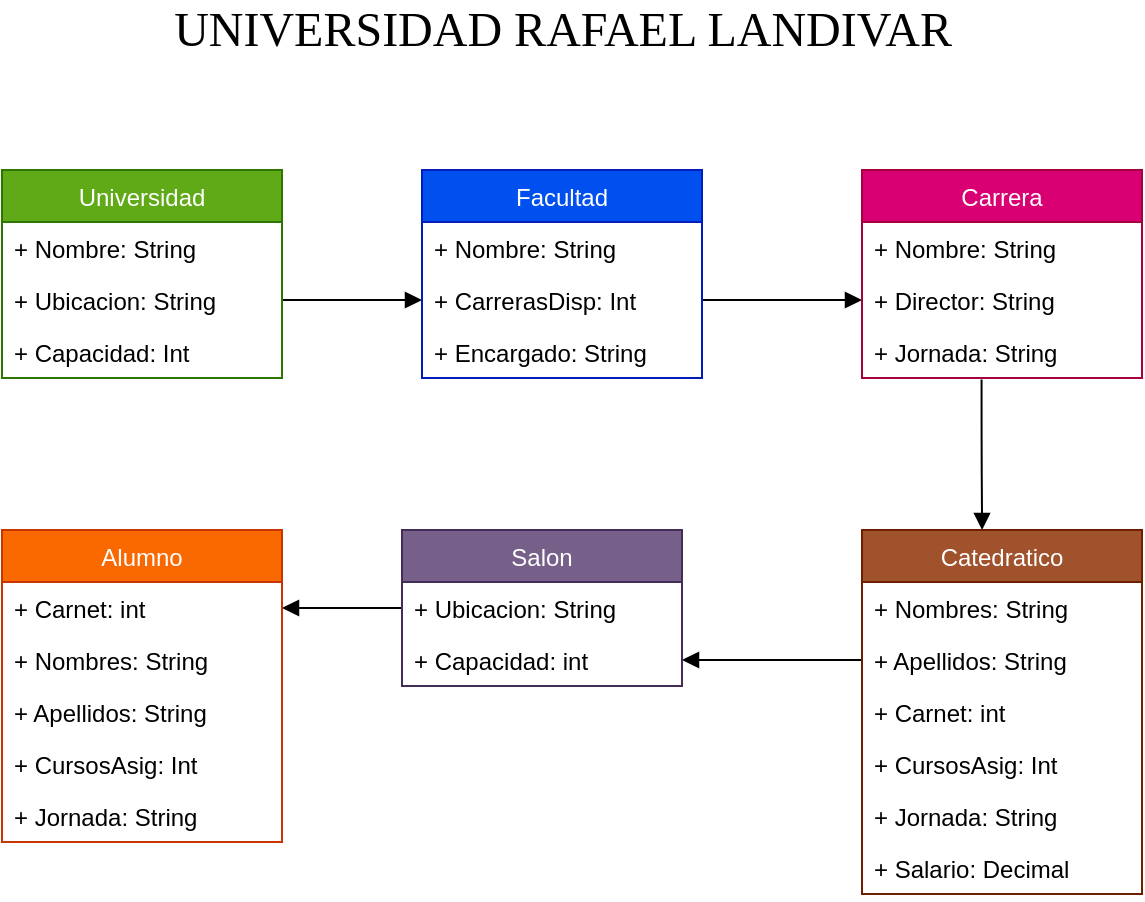 <mxfile version="13.6.2" type="device"><diagram id="vCvsnKbjvj6rSGK4veKT" name="Page-1"><mxGraphModel dx="918" dy="543" grid="1" gridSize="10" guides="1" tooltips="1" connect="1" arrows="1" fold="1" page="1" pageScale="1" pageWidth="850" pageHeight="1100" math="0" shadow="0"><root><mxCell id="0"/><mxCell id="1" parent="0"/><mxCell id="ETeorCqmBgxdm-C2sXIj-33" value="" style="endArrow=block;endFill=1;html=1;edgeStyle=orthogonalEdgeStyle;align=left;verticalAlign=top;entryX=0.429;entryY=0;entryDx=0;entryDy=0;entryPerimeter=0;exitX=0.427;exitY=1.029;exitDx=0;exitDy=0;exitPerimeter=0;" edge="1" parent="1" source="ETeorCqmBgxdm-C2sXIj-12" target="ETeorCqmBgxdm-C2sXIj-13"><mxGeometry x="0.001" y="43" relative="1" as="geometry"><mxPoint x="570" y="440" as="sourcePoint"/><mxPoint x="730" y="440" as="targetPoint"/><mxPoint x="-3" y="-15" as="offset"/></mxGeometry></mxCell><mxCell id="ETeorCqmBgxdm-C2sXIj-35" value="" style="endArrow=block;endFill=1;html=1;edgeStyle=orthogonalEdgeStyle;align=left;verticalAlign=top;entryX=0;entryY=0.5;entryDx=0;entryDy=0;exitX=1;exitY=0.5;exitDx=0;exitDy=0;" edge="1" parent="1" source="ETeorCqmBgxdm-C2sXIj-7" target="ETeorCqmBgxdm-C2sXIj-11"><mxGeometry x="0.001" y="43" relative="1" as="geometry"><mxPoint x="480.0" y="400.004" as="sourcePoint"/><mxPoint x="480.28" y="475.25" as="targetPoint"/><mxPoint x="-3" y="-15" as="offset"/></mxGeometry></mxCell><mxCell id="ETeorCqmBgxdm-C2sXIj-36" value="" style="endArrow=block;endFill=1;html=1;edgeStyle=orthogonalEdgeStyle;align=left;verticalAlign=top;entryX=0;entryY=0.5;entryDx=0;entryDy=0;exitX=1;exitY=0.5;exitDx=0;exitDy=0;" edge="1" parent="1" source="ETeorCqmBgxdm-C2sXIj-3" target="ETeorCqmBgxdm-C2sXIj-7"><mxGeometry x="0.001" y="43" relative="1" as="geometry"><mxPoint x="220" y="480" as="sourcePoint"/><mxPoint x="390" y="480" as="targetPoint"/><mxPoint x="-3" y="-15" as="offset"/></mxGeometry></mxCell><mxCell id="ETeorCqmBgxdm-C2sXIj-37" value="" style="endArrow=block;endFill=1;html=1;edgeStyle=orthogonalEdgeStyle;align=left;verticalAlign=top;entryX=1;entryY=0.5;entryDx=0;entryDy=0;exitX=0;exitY=0.5;exitDx=0;exitDy=0;" edge="1" parent="1" source="ETeorCqmBgxdm-C2sXIj-15" target="ETeorCqmBgxdm-C2sXIj-23"><mxGeometry x="0.001" y="43" relative="1" as="geometry"><mxPoint x="440" y="405" as="sourcePoint"/><mxPoint x="610" y="405" as="targetPoint"/><mxPoint x="-3" y="-15" as="offset"/></mxGeometry></mxCell><mxCell id="ETeorCqmBgxdm-C2sXIj-38" value="" style="endArrow=block;endFill=1;html=1;edgeStyle=orthogonalEdgeStyle;align=left;verticalAlign=top;entryX=1;entryY=0.5;entryDx=0;entryDy=0;exitX=0;exitY=0.5;exitDx=0;exitDy=0;" edge="1" parent="1" source="ETeorCqmBgxdm-C2sXIj-22" target="ETeorCqmBgxdm-C2sXIj-18"><mxGeometry x="0.001" y="43" relative="1" as="geometry"><mxPoint x="230" y="405" as="sourcePoint"/><mxPoint x="300" y="405" as="targetPoint"/><mxPoint x="-3" y="-15" as="offset"/></mxGeometry></mxCell><mxCell id="ETeorCqmBgxdm-C2sXIj-1" value="Universidad" style="swimlane;fontStyle=0;childLayout=stackLayout;horizontal=1;startSize=26;fillColor=#60a917;horizontalStack=0;resizeParent=1;resizeParentMax=0;resizeLast=0;collapsible=1;marginBottom=0;strokeColor=#2D7600;fontColor=#ffffff;" vertex="1" parent="1"><mxGeometry x="80" y="330" width="140" height="104" as="geometry"><mxRectangle x="110" y="70" width="100" height="26" as="alternateBounds"/></mxGeometry></mxCell><mxCell id="ETeorCqmBgxdm-C2sXIj-2" value="+ Nombre: String" style="text;strokeColor=none;fillColor=none;align=left;verticalAlign=top;spacingLeft=4;spacingRight=4;overflow=hidden;rotatable=0;points=[[0,0.5],[1,0.5]];portConstraint=eastwest;" vertex="1" parent="ETeorCqmBgxdm-C2sXIj-1"><mxGeometry y="26" width="140" height="26" as="geometry"/></mxCell><mxCell id="ETeorCqmBgxdm-C2sXIj-3" value="+ Ubicacion: String" style="text;strokeColor=none;fillColor=none;align=left;verticalAlign=top;spacingLeft=4;spacingRight=4;overflow=hidden;rotatable=0;points=[[0,0.5],[1,0.5]];portConstraint=eastwest;" vertex="1" parent="ETeorCqmBgxdm-C2sXIj-1"><mxGeometry y="52" width="140" height="26" as="geometry"/></mxCell><mxCell id="ETeorCqmBgxdm-C2sXIj-4" value="+ Capacidad: Int" style="text;strokeColor=none;fillColor=none;align=left;verticalAlign=top;spacingLeft=4;spacingRight=4;overflow=hidden;rotatable=0;points=[[0,0.5],[1,0.5]];portConstraint=eastwest;" vertex="1" parent="ETeorCqmBgxdm-C2sXIj-1"><mxGeometry y="78" width="140" height="26" as="geometry"/></mxCell><mxCell id="ETeorCqmBgxdm-C2sXIj-5" value="Facultad" style="swimlane;fontStyle=0;childLayout=stackLayout;horizontal=1;startSize=26;fillColor=#0050ef;horizontalStack=0;resizeParent=1;resizeParentMax=0;resizeLast=0;collapsible=1;marginBottom=0;strokeColor=#001DBC;fontColor=#ffffff;" vertex="1" parent="1"><mxGeometry x="290" y="330" width="140" height="104" as="geometry"/></mxCell><mxCell id="ETeorCqmBgxdm-C2sXIj-6" value="+ Nombre: String" style="text;strokeColor=none;fillColor=none;align=left;verticalAlign=top;spacingLeft=4;spacingRight=4;overflow=hidden;rotatable=0;points=[[0,0.5],[1,0.5]];portConstraint=eastwest;" vertex="1" parent="ETeorCqmBgxdm-C2sXIj-5"><mxGeometry y="26" width="140" height="26" as="geometry"/></mxCell><mxCell id="ETeorCqmBgxdm-C2sXIj-7" value="+ CarrerasDisp: Int" style="text;strokeColor=none;fillColor=none;align=left;verticalAlign=top;spacingLeft=4;spacingRight=4;overflow=hidden;rotatable=0;points=[[0,0.5],[1,0.5]];portConstraint=eastwest;" vertex="1" parent="ETeorCqmBgxdm-C2sXIj-5"><mxGeometry y="52" width="140" height="26" as="geometry"/></mxCell><mxCell id="ETeorCqmBgxdm-C2sXIj-8" value="+ Encargado: String" style="text;strokeColor=none;fillColor=none;align=left;verticalAlign=top;spacingLeft=4;spacingRight=4;overflow=hidden;rotatable=0;points=[[0,0.5],[1,0.5]];portConstraint=eastwest;" vertex="1" parent="ETeorCqmBgxdm-C2sXIj-5"><mxGeometry y="78" width="140" height="26" as="geometry"/></mxCell><mxCell id="ETeorCqmBgxdm-C2sXIj-21" value="Salon" style="swimlane;fontStyle=0;childLayout=stackLayout;horizontal=1;startSize=26;fillColor=#76608a;horizontalStack=0;resizeParent=1;resizeParentMax=0;resizeLast=0;collapsible=1;marginBottom=0;strokeColor=#432D57;fontColor=#ffffff;" vertex="1" parent="1"><mxGeometry x="280" y="510" width="140" height="78" as="geometry"/></mxCell><mxCell id="ETeorCqmBgxdm-C2sXIj-22" value="+ Ubicacion: String" style="text;strokeColor=none;fillColor=none;align=left;verticalAlign=top;spacingLeft=4;spacingRight=4;overflow=hidden;rotatable=0;points=[[0,0.5],[1,0.5]];portConstraint=eastwest;" vertex="1" parent="ETeorCqmBgxdm-C2sXIj-21"><mxGeometry y="26" width="140" height="26" as="geometry"/></mxCell><mxCell id="ETeorCqmBgxdm-C2sXIj-23" value="+ Capacidad: int" style="text;strokeColor=none;fillColor=none;align=left;verticalAlign=top;spacingLeft=4;spacingRight=4;overflow=hidden;rotatable=0;points=[[0,0.5],[1,0.5]];portConstraint=eastwest;" vertex="1" parent="ETeorCqmBgxdm-C2sXIj-21"><mxGeometry y="52" width="140" height="26" as="geometry"/></mxCell><mxCell id="ETeorCqmBgxdm-C2sXIj-17" value="Alumno" style="swimlane;fontStyle=0;childLayout=stackLayout;horizontal=1;startSize=26;fillColor=#fa6800;horizontalStack=0;resizeParent=1;resizeParentMax=0;resizeLast=0;collapsible=1;marginBottom=0;strokeColor=#C73500;fontColor=#ffffff;" vertex="1" parent="1"><mxGeometry x="80" y="510" width="140" height="156" as="geometry"/></mxCell><mxCell id="ETeorCqmBgxdm-C2sXIj-18" value="+ Carnet: int" style="text;strokeColor=none;fillColor=none;align=left;verticalAlign=top;spacingLeft=4;spacingRight=4;overflow=hidden;rotatable=0;points=[[0,0.5],[1,0.5]];portConstraint=eastwest;" vertex="1" parent="ETeorCqmBgxdm-C2sXIj-17"><mxGeometry y="26" width="140" height="26" as="geometry"/></mxCell><mxCell id="ETeorCqmBgxdm-C2sXIj-19" value="+ Nombres: String" style="text;strokeColor=none;fillColor=none;align=left;verticalAlign=top;spacingLeft=4;spacingRight=4;overflow=hidden;rotatable=0;points=[[0,0.5],[1,0.5]];portConstraint=eastwest;" vertex="1" parent="ETeorCqmBgxdm-C2sXIj-17"><mxGeometry y="52" width="140" height="26" as="geometry"/></mxCell><mxCell id="ETeorCqmBgxdm-C2sXIj-20" value="+ Apellidos: String" style="text;strokeColor=none;fillColor=none;align=left;verticalAlign=top;spacingLeft=4;spacingRight=4;overflow=hidden;rotatable=0;points=[[0,0.5],[1,0.5]];portConstraint=eastwest;" vertex="1" parent="ETeorCqmBgxdm-C2sXIj-17"><mxGeometry y="78" width="140" height="26" as="geometry"/></mxCell><mxCell id="ETeorCqmBgxdm-C2sXIj-28" value="+ CursosAsig: Int" style="text;strokeColor=none;fillColor=none;align=left;verticalAlign=top;spacingLeft=4;spacingRight=4;overflow=hidden;rotatable=0;points=[[0,0.5],[1,0.5]];portConstraint=eastwest;" vertex="1" parent="ETeorCqmBgxdm-C2sXIj-17"><mxGeometry y="104" width="140" height="26" as="geometry"/></mxCell><mxCell id="ETeorCqmBgxdm-C2sXIj-29" value="+ Jornada: String" style="text;strokeColor=none;fillColor=none;align=left;verticalAlign=top;spacingLeft=4;spacingRight=4;overflow=hidden;rotatable=0;points=[[0,0.5],[1,0.5]];portConstraint=eastwest;" vertex="1" parent="ETeorCqmBgxdm-C2sXIj-17"><mxGeometry y="130" width="140" height="26" as="geometry"/></mxCell><mxCell id="ETeorCqmBgxdm-C2sXIj-9" value="Carrera" style="swimlane;fontStyle=0;childLayout=stackLayout;horizontal=1;startSize=26;fillColor=#d80073;horizontalStack=0;resizeParent=1;resizeParentMax=0;resizeLast=0;collapsible=1;marginBottom=0;strokeColor=#A50040;fontColor=#ffffff;" vertex="1" parent="1"><mxGeometry x="510" y="330" width="140" height="104" as="geometry"/></mxCell><mxCell id="ETeorCqmBgxdm-C2sXIj-10" value="+ Nombre: String" style="text;strokeColor=none;fillColor=none;align=left;verticalAlign=top;spacingLeft=4;spacingRight=4;overflow=hidden;rotatable=0;points=[[0,0.5],[1,0.5]];portConstraint=eastwest;" vertex="1" parent="ETeorCqmBgxdm-C2sXIj-9"><mxGeometry y="26" width="140" height="26" as="geometry"/></mxCell><mxCell id="ETeorCqmBgxdm-C2sXIj-11" value="+ Director: String" style="text;strokeColor=none;fillColor=none;align=left;verticalAlign=top;spacingLeft=4;spacingRight=4;overflow=hidden;rotatable=0;points=[[0,0.5],[1,0.5]];portConstraint=eastwest;" vertex="1" parent="ETeorCqmBgxdm-C2sXIj-9"><mxGeometry y="52" width="140" height="26" as="geometry"/></mxCell><mxCell id="ETeorCqmBgxdm-C2sXIj-12" value="+ Jornada: String" style="text;strokeColor=none;fillColor=none;align=left;verticalAlign=top;spacingLeft=4;spacingRight=4;overflow=hidden;rotatable=0;points=[[0,0.5],[1,0.5]];portConstraint=eastwest;" vertex="1" parent="ETeorCqmBgxdm-C2sXIj-9"><mxGeometry y="78" width="140" height="26" as="geometry"/></mxCell><mxCell id="ETeorCqmBgxdm-C2sXIj-13" value="Catedratico" style="swimlane;fontStyle=0;childLayout=stackLayout;horizontal=1;startSize=26;fillColor=#a0522d;horizontalStack=0;resizeParent=1;resizeParentMax=0;resizeLast=0;collapsible=1;marginBottom=0;strokeColor=#6D1F00;fontColor=#ffffff;" vertex="1" parent="1"><mxGeometry x="510" y="510" width="140" height="182" as="geometry"/></mxCell><mxCell id="ETeorCqmBgxdm-C2sXIj-14" value="+ Nombres: String" style="text;strokeColor=none;fillColor=none;align=left;verticalAlign=top;spacingLeft=4;spacingRight=4;overflow=hidden;rotatable=0;points=[[0,0.5],[1,0.5]];portConstraint=eastwest;" vertex="1" parent="ETeorCqmBgxdm-C2sXIj-13"><mxGeometry y="26" width="140" height="26" as="geometry"/></mxCell><mxCell id="ETeorCqmBgxdm-C2sXIj-15" value="+ Apellidos: String" style="text;strokeColor=none;fillColor=none;align=left;verticalAlign=top;spacingLeft=4;spacingRight=4;overflow=hidden;rotatable=0;points=[[0,0.5],[1,0.5]];portConstraint=eastwest;" vertex="1" parent="ETeorCqmBgxdm-C2sXIj-13"><mxGeometry y="52" width="140" height="26" as="geometry"/></mxCell><mxCell id="ETeorCqmBgxdm-C2sXIj-16" value="+ Carnet: int" style="text;strokeColor=none;fillColor=none;align=left;verticalAlign=top;spacingLeft=4;spacingRight=4;overflow=hidden;rotatable=0;points=[[0,0.5],[1,0.5]];portConstraint=eastwest;" vertex="1" parent="ETeorCqmBgxdm-C2sXIj-13"><mxGeometry y="78" width="140" height="26" as="geometry"/></mxCell><mxCell id="ETeorCqmBgxdm-C2sXIj-25" value="+ CursosAsig: Int" style="text;strokeColor=none;fillColor=none;align=left;verticalAlign=top;spacingLeft=4;spacingRight=4;overflow=hidden;rotatable=0;points=[[0,0.5],[1,0.5]];portConstraint=eastwest;" vertex="1" parent="ETeorCqmBgxdm-C2sXIj-13"><mxGeometry y="104" width="140" height="26" as="geometry"/></mxCell><mxCell id="ETeorCqmBgxdm-C2sXIj-26" value="+ Jornada: String" style="text;strokeColor=none;fillColor=none;align=left;verticalAlign=top;spacingLeft=4;spacingRight=4;overflow=hidden;rotatable=0;points=[[0,0.5],[1,0.5]];portConstraint=eastwest;" vertex="1" parent="ETeorCqmBgxdm-C2sXIj-13"><mxGeometry y="130" width="140" height="26" as="geometry"/></mxCell><mxCell id="ETeorCqmBgxdm-C2sXIj-27" value="+ Salario: Decimal" style="text;strokeColor=none;fillColor=none;align=left;verticalAlign=top;spacingLeft=4;spacingRight=4;overflow=hidden;rotatable=0;points=[[0,0.5],[1,0.5]];portConstraint=eastwest;" vertex="1" parent="ETeorCqmBgxdm-C2sXIj-13"><mxGeometry y="156" width="140" height="26" as="geometry"/></mxCell><mxCell id="ETeorCqmBgxdm-C2sXIj-39" value="&lt;font face=&quot;Verdana&quot; style=&quot;font-size: 24px&quot;&gt;UNIVERSIDAD RAFAEL LANDIVAR&lt;/font&gt;" style="text;html=1;align=center;verticalAlign=middle;resizable=0;points=[];autosize=1;" vertex="1" parent="1"><mxGeometry x="150" y="250" width="420" height="20" as="geometry"/></mxCell></root></mxGraphModel></diagram></mxfile>